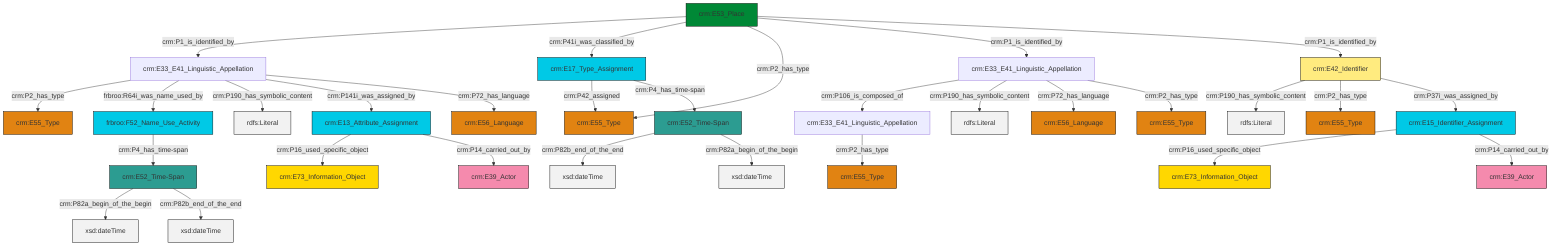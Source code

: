 graph TD
classDef Literal fill:#f2f2f2,stroke:#000000;
classDef CRM_Entity fill:#FFFFFF,stroke:#000000;
classDef Temporal_Entity fill:#00C9E6, stroke:#000000;
classDef Type fill:#E18312, stroke:#000000;
classDef Time-Span fill:#2C9C91, stroke:#000000;
classDef Appellation fill:#FFEB7F, stroke:#000000;
classDef Place fill:#008836, stroke:#000000;
classDef Persistent_Item fill:#B266B2, stroke:#000000;
classDef Conceptual_Object fill:#FFD700, stroke:#000000;
classDef Physical_Thing fill:#D2B48C, stroke:#000000;
classDef Actor fill:#f58aad, stroke:#000000;
classDef PC_Classes fill:#4ce600, stroke:#000000;
classDef Multi fill:#cccccc,stroke:#000000;

0["crm:E52_Time-Span"]:::Time-Span -->|crm:P82a_begin_of_the_begin| 1[xsd:dateTime]:::Literal
4["crm:E15_Identifier_Assignment"]:::Temporal_Entity -->|crm:P16_used_specific_object| 5["crm:E73_Information_Object"]:::Conceptual_Object
6["crm:E33_E41_Linguistic_Appellation"]:::Default -->|crm:P2_has_type| 7["crm:E55_Type"]:::Type
6["crm:E33_E41_Linguistic_Appellation"]:::Default -->|frbroo:R64i_was_name_used_by| 15["frbroo:F52_Name_Use_Activity"]:::Temporal_Entity
15["frbroo:F52_Name_Use_Activity"]:::Temporal_Entity -->|crm:P4_has_time-span| 0["crm:E52_Time-Span"]:::Time-Span
19["crm:E53_Place"]:::Place -->|crm:P1_is_identified_by| 6["crm:E33_E41_Linguistic_Appellation"]:::Default
13["crm:E52_Time-Span"]:::Time-Span -->|crm:P82b_end_of_the_end| 22[xsd:dateTime]:::Literal
0["crm:E52_Time-Span"]:::Time-Span -->|crm:P82b_end_of_the_end| 28[xsd:dateTime]:::Literal
11["crm:E33_E41_Linguistic_Appellation"]:::Default -->|crm:P2_has_type| 29["crm:E55_Type"]:::Type
30["crm:E13_Attribute_Assignment"]:::Temporal_Entity -->|crm:P16_used_specific_object| 31["crm:E73_Information_Object"]:::Conceptual_Object
32["crm:E33_E41_Linguistic_Appellation"]:::Default -->|crm:P106_is_composed_of| 11["crm:E33_E41_Linguistic_Appellation"]:::Default
6["crm:E33_E41_Linguistic_Appellation"]:::Default -->|crm:P190_has_symbolic_content| 33[rdfs:Literal]:::Literal
34["crm:E42_Identifier"]:::Appellation -->|crm:P190_has_symbolic_content| 35[rdfs:Literal]:::Literal
30["crm:E13_Attribute_Assignment"]:::Temporal_Entity -->|crm:P14_carried_out_by| 40["crm:E39_Actor"]:::Actor
34["crm:E42_Identifier"]:::Appellation -->|crm:P2_has_type| 8["crm:E55_Type"]:::Type
32["crm:E33_E41_Linguistic_Appellation"]:::Default -->|crm:P190_has_symbolic_content| 41[rdfs:Literal]:::Literal
13["crm:E52_Time-Span"]:::Time-Span -->|crm:P82a_begin_of_the_begin| 43[xsd:dateTime]:::Literal
32["crm:E33_E41_Linguistic_Appellation"]:::Default -->|crm:P72_has_language| 45["crm:E56_Language"]:::Type
23["crm:E17_Type_Assignment"]:::Temporal_Entity -->|crm:P42_assigned| 2["crm:E55_Type"]:::Type
34["crm:E42_Identifier"]:::Appellation -->|crm:P37i_was_assigned_by| 4["crm:E15_Identifier_Assignment"]:::Temporal_Entity
19["crm:E53_Place"]:::Place -->|crm:P41i_was_classified_by| 23["crm:E17_Type_Assignment"]:::Temporal_Entity
6["crm:E33_E41_Linguistic_Appellation"]:::Default -->|crm:P141i_was_assigned_by| 30["crm:E13_Attribute_Assignment"]:::Temporal_Entity
19["crm:E53_Place"]:::Place -->|crm:P2_has_type| 2["crm:E55_Type"]:::Type
4["crm:E15_Identifier_Assignment"]:::Temporal_Entity -->|crm:P14_carried_out_by| 20["crm:E39_Actor"]:::Actor
19["crm:E53_Place"]:::Place -->|crm:P1_is_identified_by| 32["crm:E33_E41_Linguistic_Appellation"]:::Default
19["crm:E53_Place"]:::Place -->|crm:P1_is_identified_by| 34["crm:E42_Identifier"]:::Appellation
6["crm:E33_E41_Linguistic_Appellation"]:::Default -->|crm:P72_has_language| 25["crm:E56_Language"]:::Type
32["crm:E33_E41_Linguistic_Appellation"]:::Default -->|crm:P2_has_type| 36["crm:E55_Type"]:::Type
23["crm:E17_Type_Assignment"]:::Temporal_Entity -->|crm:P4_has_time-span| 13["crm:E52_Time-Span"]:::Time-Span